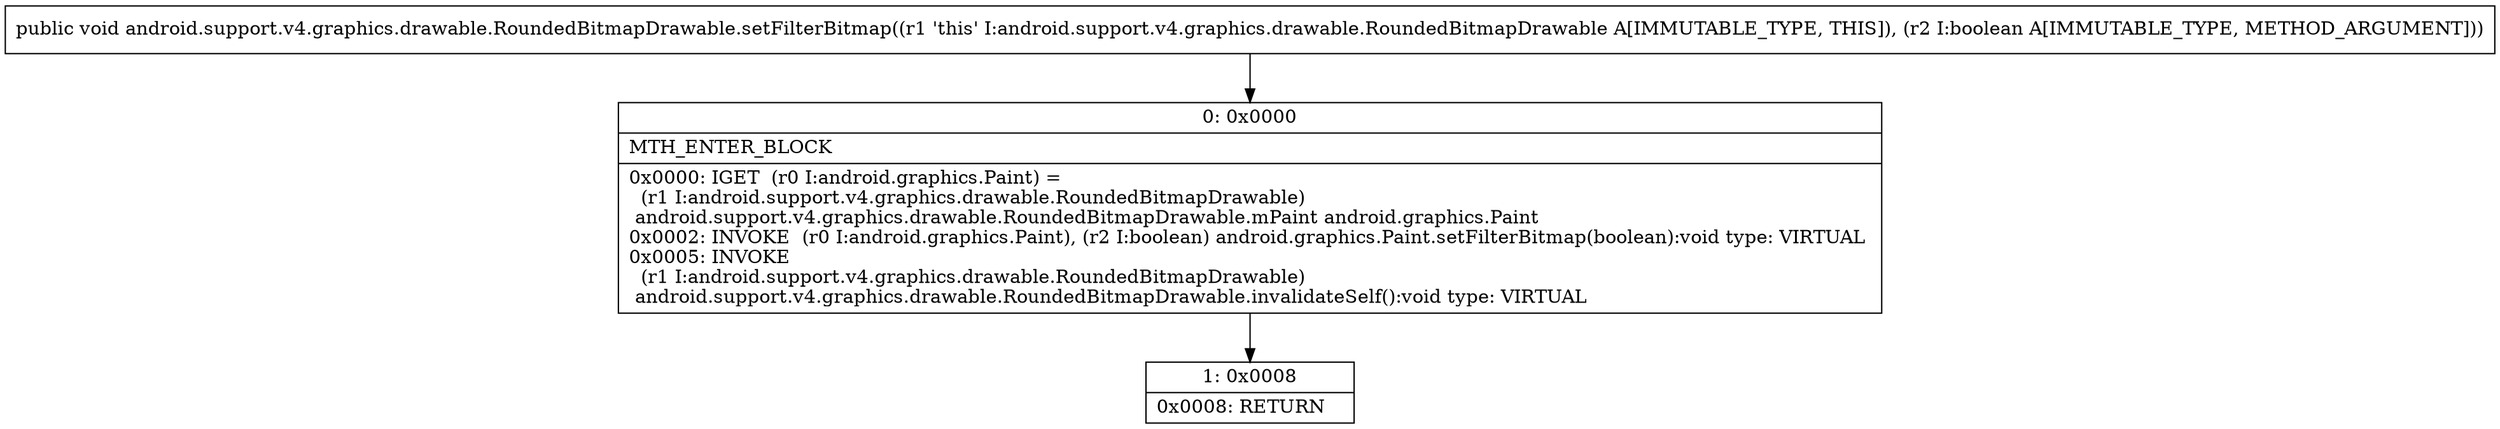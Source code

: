 digraph "CFG forandroid.support.v4.graphics.drawable.RoundedBitmapDrawable.setFilterBitmap(Z)V" {
Node_0 [shape=record,label="{0\:\ 0x0000|MTH_ENTER_BLOCK\l|0x0000: IGET  (r0 I:android.graphics.Paint) = \l  (r1 I:android.support.v4.graphics.drawable.RoundedBitmapDrawable)\l android.support.v4.graphics.drawable.RoundedBitmapDrawable.mPaint android.graphics.Paint \l0x0002: INVOKE  (r0 I:android.graphics.Paint), (r2 I:boolean) android.graphics.Paint.setFilterBitmap(boolean):void type: VIRTUAL \l0x0005: INVOKE  \l  (r1 I:android.support.v4.graphics.drawable.RoundedBitmapDrawable)\l android.support.v4.graphics.drawable.RoundedBitmapDrawable.invalidateSelf():void type: VIRTUAL \l}"];
Node_1 [shape=record,label="{1\:\ 0x0008|0x0008: RETURN   \l}"];
MethodNode[shape=record,label="{public void android.support.v4.graphics.drawable.RoundedBitmapDrawable.setFilterBitmap((r1 'this' I:android.support.v4.graphics.drawable.RoundedBitmapDrawable A[IMMUTABLE_TYPE, THIS]), (r2 I:boolean A[IMMUTABLE_TYPE, METHOD_ARGUMENT])) }"];
MethodNode -> Node_0;
Node_0 -> Node_1;
}

